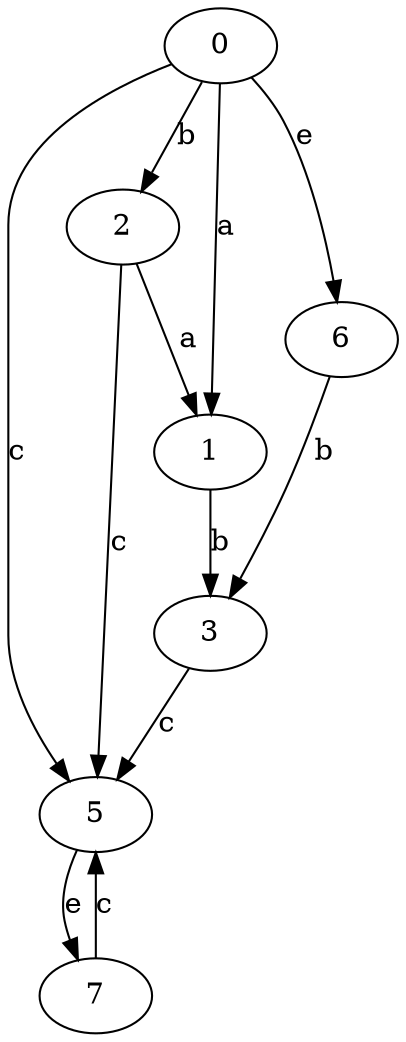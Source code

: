 strict digraph  {
0;
1;
2;
3;
5;
6;
7;
0 -> 1  [label=a];
0 -> 2  [label=b];
0 -> 5  [label=c];
0 -> 6  [label=e];
1 -> 3  [label=b];
2 -> 1  [label=a];
2 -> 5  [label=c];
3 -> 5  [label=c];
5 -> 7  [label=e];
6 -> 3  [label=b];
7 -> 5  [label=c];
}
